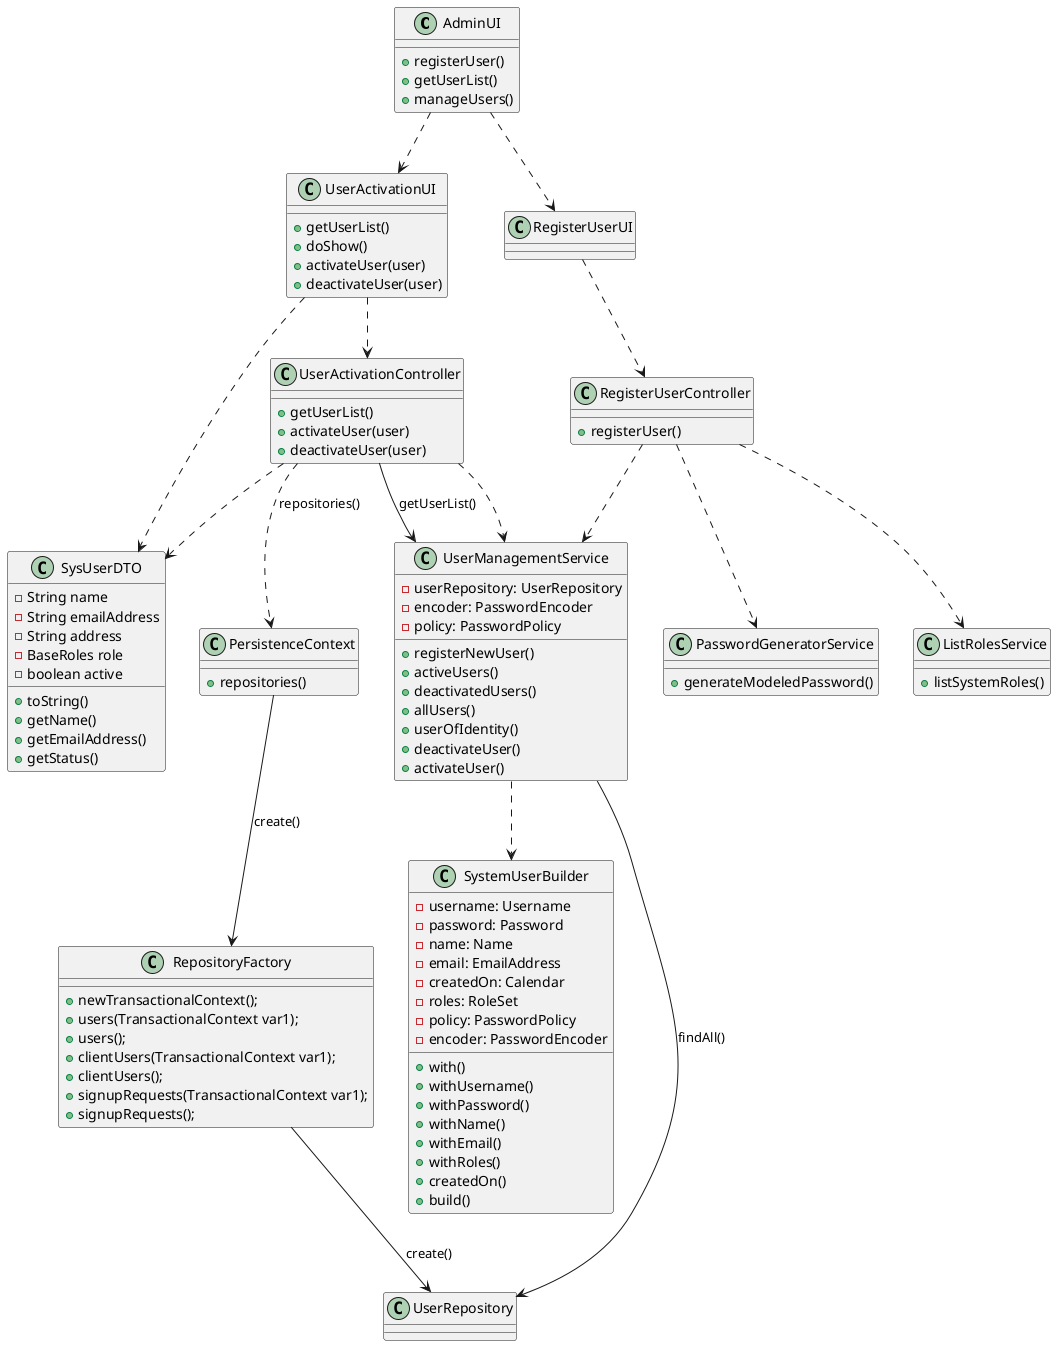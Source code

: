 @startuml
'https://plantuml.com/class-diagram

class AdminUI{
    +registerUser()
    +getUserList()
    +manageUsers()
}

class UserActivationUI{
    +getUserList()
    +doShow()
    +activateUser(user)
    +deactivateUser(user)
}

class UserActivationController{
    +getUserList()
    +activateUser(user)
    +deactivateUser(user)
}

class PersistenceContext{
    +repositories()
}

class RepositoryFactory{

+newTransactionalContext();
    + users(TransactionalContext var1);
    + users();
    + clientUsers(TransactionalContext var1);
    + clientUsers();
    + signupRequests(TransactionalContext var1);
    + signupRequests();

    }


class UserManagementService {
    - userRepository: UserRepository
    - encoder: PasswordEncoder
    - policy: PasswordPolicy
    + registerNewUser()
    + activeUsers()
    + deactivatedUsers()
    + allUsers()
    + userOfIdentity()
    + deactivateUser()
    + activateUser()
}
class UserRepository{

    }

class RegisterUserController{
    +registerUser()
}

class SysUserDTO{
    - String name
    - String emailAddress
    - String address
    - BaseRoles role
    - boolean active

    +toString()
    +getName()
    +getEmailAddress()
    +getStatus()
}

class PasswordGeneratorService{
    +generateModeledPassword()
}

class ListRolesService{
    +listSystemRoles()
}

class PasswordGeneratorService{}

class RegisterUserUI{}
class SystemUserBuilder {
    - username: Username
    - password: Password
    - name: Name
    - email: EmailAddress
    - createdOn: Calendar
    - roles: RoleSet
    - policy: PasswordPolicy
    - encoder: PasswordEncoder
    + with()
    + withUsername()
    + withPassword()
    + withName()
    + withEmail()
    + withRoles()
    + createdOn()
    + build()
}

UserActivationController .-> SysUserDTO
UserActivationUI .-> SysUserDTO

UserManagementService .-> SystemUserBuilder
AdminUI .-> RegisterUserUI
RegisterUserUI .-> RegisterUserController
RegisterUserController .-> PasswordGeneratorService
UserActivationController .-> UserManagementService
RegisterUserController .-> UserManagementService
RegisterUserController .-> ListRolesService
AdminUI .-> UserActivationUI
UserActivationUI .-> UserActivationController
UserActivationController .-> PersistenceContext : repositories()
PersistenceContext --> RepositoryFactory : create()
RepositoryFactory  --> UserRepository : create()
UserActivationController --> UserManagementService : getUserList()
UserManagementService --> UserRepository : findAll()

@enduml